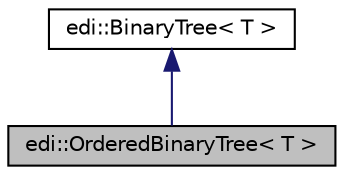 digraph "edi::OrderedBinaryTree&lt; T &gt;"
{
  edge [fontname="Helvetica",fontsize="10",labelfontname="Helvetica",labelfontsize="10"];
  node [fontname="Helvetica",fontsize="10",shape=record];
  Node1 [label="edi::OrderedBinaryTree\< T \>",height=0.2,width=0.4,color="black", fillcolor="grey75", style="filled", fontcolor="black"];
  Node2 -> Node1 [dir="back",color="midnightblue",fontsize="10",style="solid",fontname="Helvetica"];
  Node2 [label="edi::BinaryTree\< T \>",height=0.2,width=0.4,color="black", fillcolor="white", style="filled",URL="$classedi_1_1BinaryTree.html",tooltip="ADT Binary tree. "];
}
